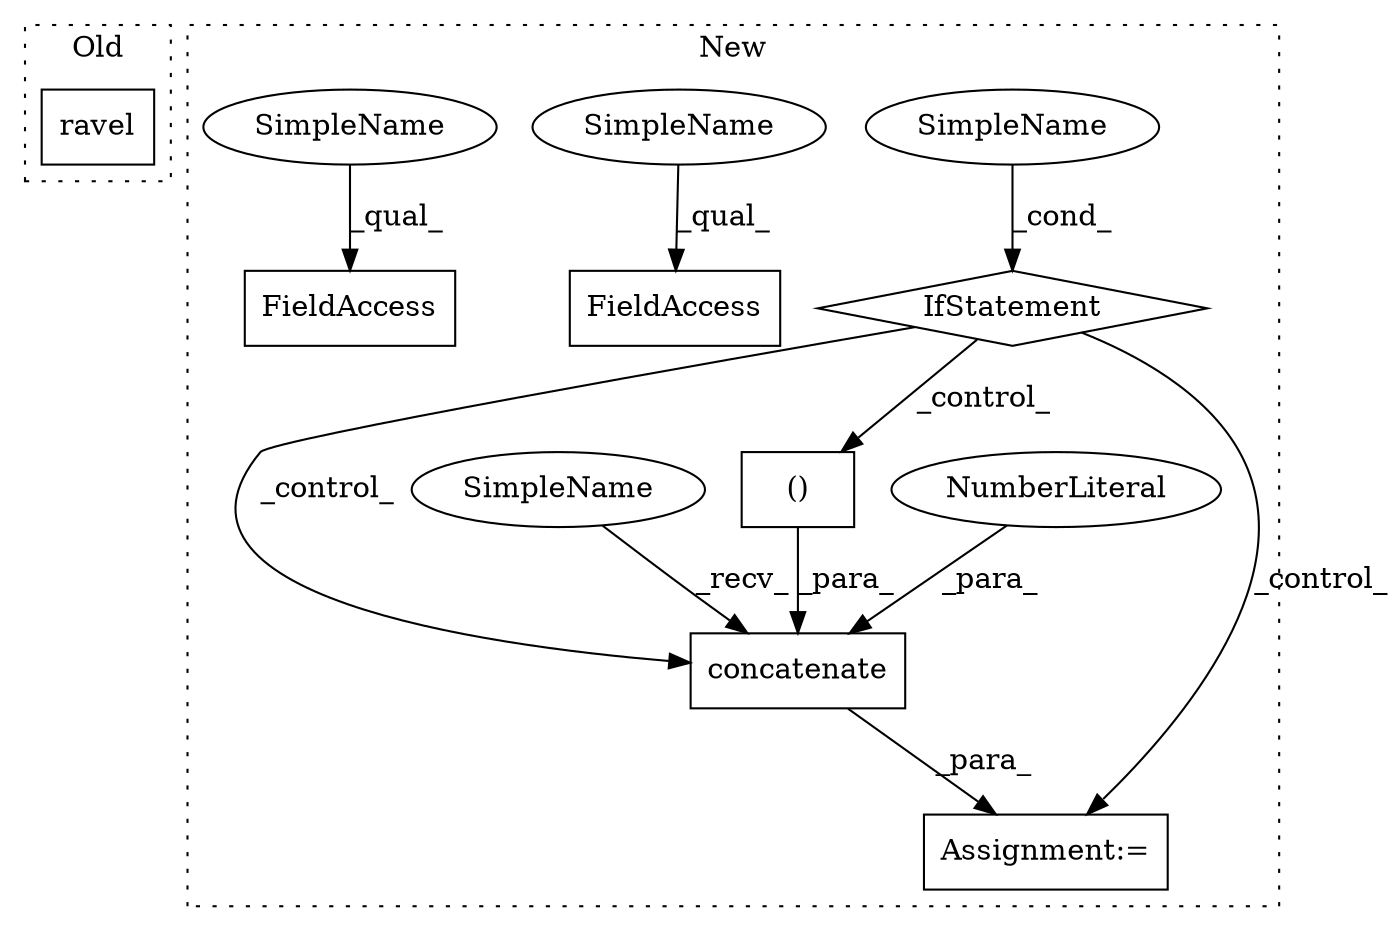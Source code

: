 digraph G {
subgraph cluster0 {
1 [label="ravel" a="32" s="12053" l="7" shape="box"];
label = "Old";
style="dotted";
}
subgraph cluster1 {
2 [label="concatenate" a="32" s="11306,11445" l="21,1" shape="box"];
3 [label="Assignment:=" a="7" s="11299" l="1" shape="box"];
4 [label="()" a="106" s="11327" l="115" shape="box"];
5 [label="NumberLiteral" a="34" s="11444" l="1" shape="ellipse"];
6 [label="IfStatement" a="25" s="11263,11275" l="4,2" shape="diamond"];
7 [label="SimpleName" a="42" s="11267" l="8" shape="ellipse"];
8 [label="FieldAccess" a="22" s="11427" l="8" shape="box"];
9 [label="FieldAccess" a="22" s="11998" l="8" shape="box"];
10 [label="SimpleName" a="42" s="11998" l="5" shape="ellipse"];
11 [label="SimpleName" a="42" s="11427" l="5" shape="ellipse"];
12 [label="SimpleName" a="42" s="11300" l="5" shape="ellipse"];
label = "New";
style="dotted";
}
2 -> 3 [label="_para_"];
4 -> 2 [label="_para_"];
5 -> 2 [label="_para_"];
6 -> 2 [label="_control_"];
6 -> 3 [label="_control_"];
6 -> 4 [label="_control_"];
7 -> 6 [label="_cond_"];
10 -> 9 [label="_qual_"];
11 -> 8 [label="_qual_"];
12 -> 2 [label="_recv_"];
}